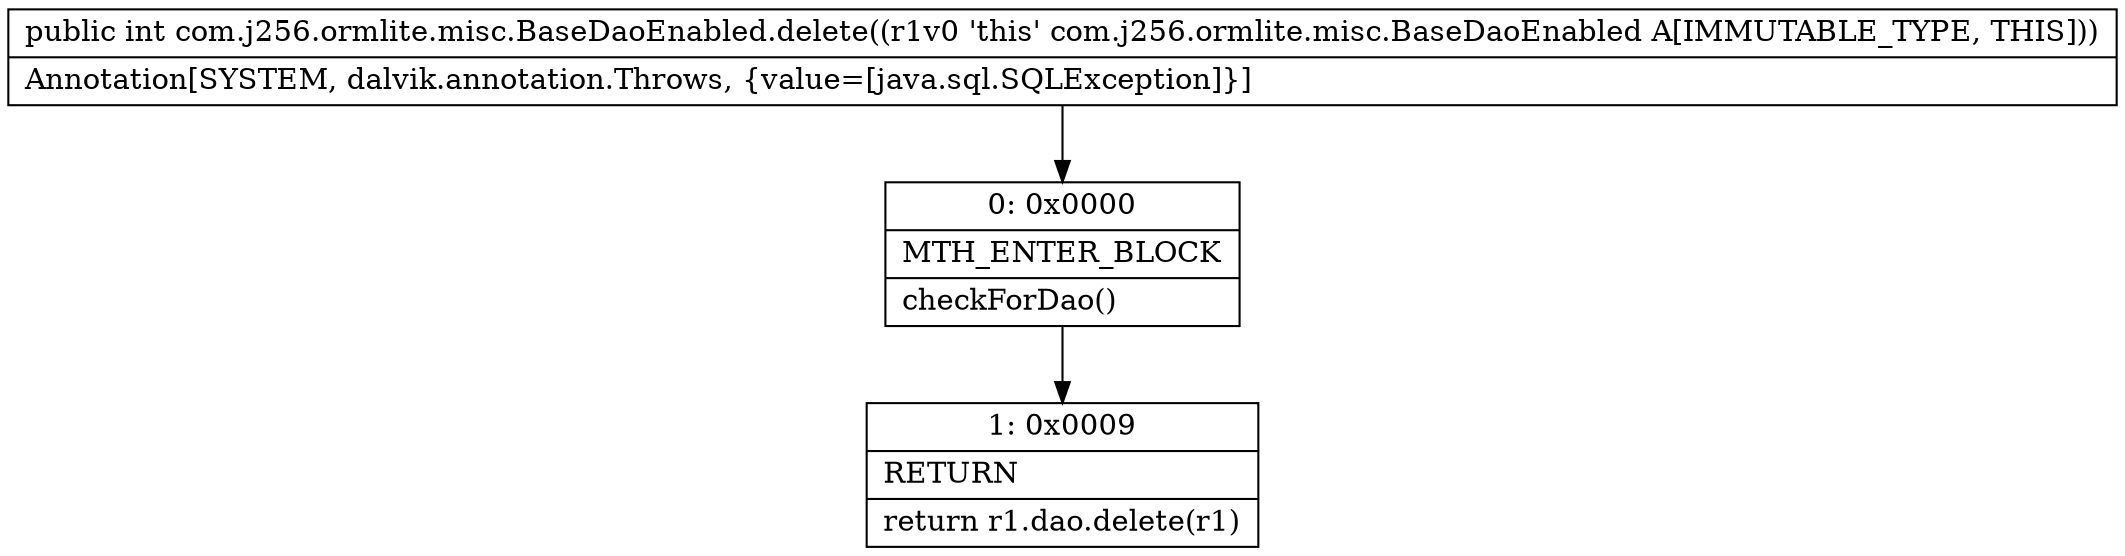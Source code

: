 digraph "CFG forcom.j256.ormlite.misc.BaseDaoEnabled.delete()I" {
Node_0 [shape=record,label="{0\:\ 0x0000|MTH_ENTER_BLOCK\l|checkForDao()\l}"];
Node_1 [shape=record,label="{1\:\ 0x0009|RETURN\l|return r1.dao.delete(r1)\l}"];
MethodNode[shape=record,label="{public int com.j256.ormlite.misc.BaseDaoEnabled.delete((r1v0 'this' com.j256.ormlite.misc.BaseDaoEnabled A[IMMUTABLE_TYPE, THIS]))  | Annotation[SYSTEM, dalvik.annotation.Throws, \{value=[java.sql.SQLException]\}]\l}"];
MethodNode -> Node_0;
Node_0 -> Node_1;
}

